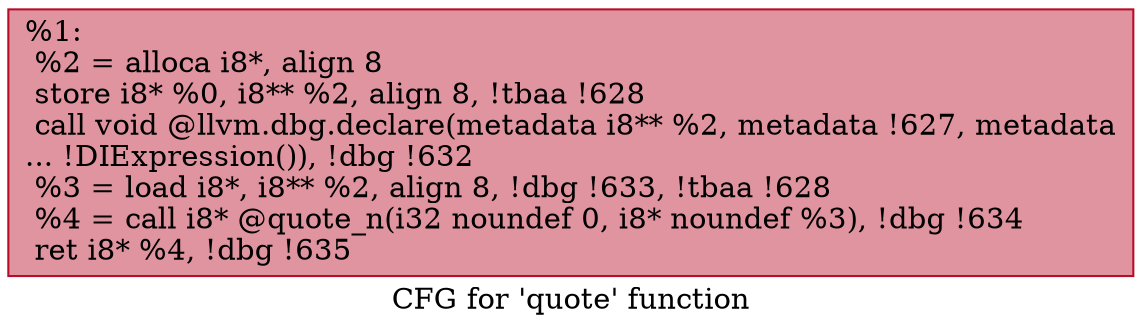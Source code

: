 digraph "CFG for 'quote' function" {
	label="CFG for 'quote' function";

	Node0xa21420 [shape=record,color="#b70d28ff", style=filled, fillcolor="#b70d2870",label="{%1:\l  %2 = alloca i8*, align 8\l  store i8* %0, i8** %2, align 8, !tbaa !628\l  call void @llvm.dbg.declare(metadata i8** %2, metadata !627, metadata\l... !DIExpression()), !dbg !632\l  %3 = load i8*, i8** %2, align 8, !dbg !633, !tbaa !628\l  %4 = call i8* @quote_n(i32 noundef 0, i8* noundef %3), !dbg !634\l  ret i8* %4, !dbg !635\l}"];
}
